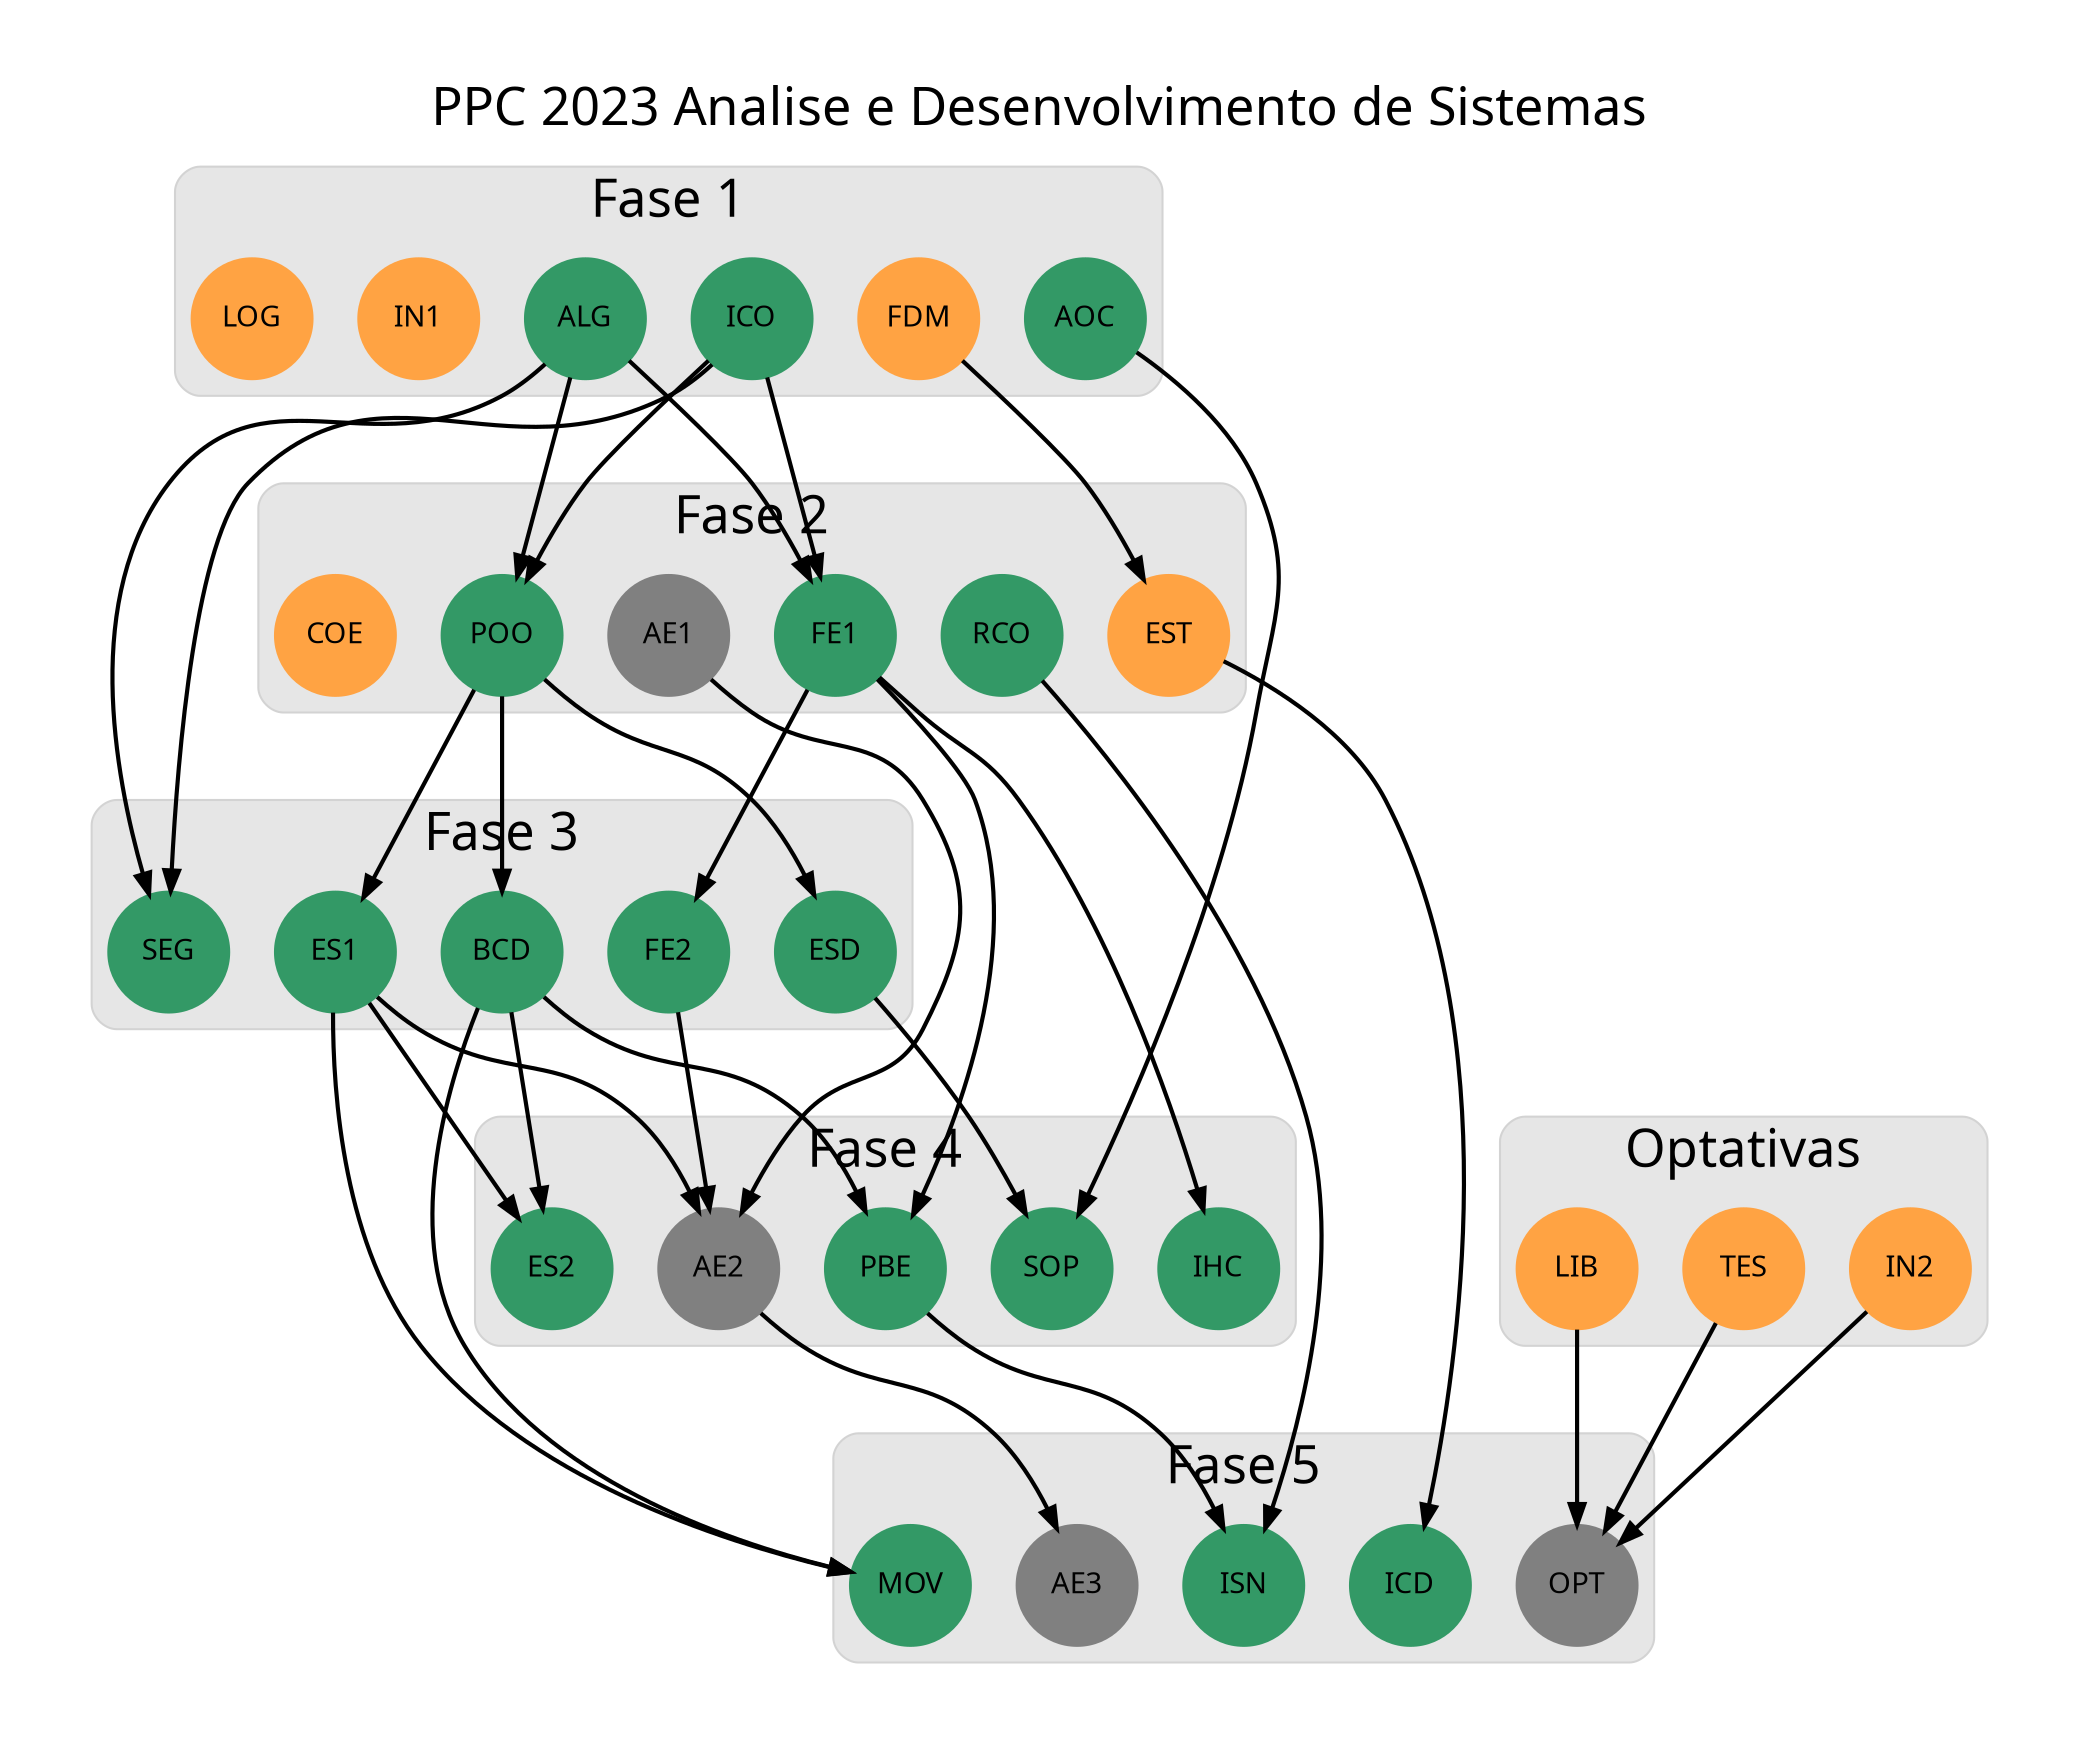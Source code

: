 digraph EngTelecom {
    layout = dot
    label ="PPC 2023 Analise e Desenvolvimento de Sistemas"
    labelloc = t
	  pad="0.5" /* add padding round the edge of the graph */
    graph [nodesep=0.3, ranksep=1.3, fontname="helvetica Neue Ultra Light", fontcolor="#000000", fontsize=25]
    node [shape="circle", width=".8", style="filled", labelloc=c, fontname="helvetica Neue Ultra Light bold", fixedsize=true]
    // edge [color="#fcfcfc", penwidth="2", fontname="helvetica Neue Ultra Light"]
    edge [color="#000000", penwidth="2", fontname="helvetica Neue Ultra Light"]

    // Pré-requisitos

    // Fase 2
    {FDM} -> EST
    {ICO ALG} -> {FE1 POO}
    
    // Fase 3
    {POO} -> {BCD ES1 ESD}
    {FE1} -> FE2
    {ICO ALG} -> SEG

    // Fase 4
    {AE1 ES1 FE2} -> AE2
    {ES1 BCD} -> ES2
    {FE1} -> IHC
    {FE1 BCD} -> PBE
    {AOC ESD} -> SOP

    // Fase 5
    {AE2} -> AE3
    {EST} -> ICD
    {PBE RCO} -> ISN
    {ES1 BCD} -> MOV

    {IN2 TES LIB} -> OPT

    // Fases
    subgraph clusterFase1 {
      label = "Fase 1"
      style="rounded"
      bgcolor= "#e6e6e6" #"#5b6e8b"
      color = lightgrey

      ALG AOC FDM ICO IN1 LOG
    }

    subgraph clusterFase2 {
      label = "Fase 2"
      style="rounded"
      bgcolor="#e6e6e6"
      color = lightgrey

      AE1 COE EST FE1 POO RCO 
    }

    subgraph clusterFase3 {
      label = "Fase 3"
      style="rounded"
      bgcolor="#e6e6e6"
      color = lightgrey

      BCD ESD ES1 FE2 SEG
    }

    subgraph clusterFase4 {
      label = "Fase 4"
      style="rounded"
      bgcolor="#e6e6e6"
      color=lightgrey

      AE2 ES2 IHC PBE SOP
    }

    subgraph clusterFase5 {
      label = "Fase 5"
      style="rounded"
      bgcolor="#e6e6e6"
      color=lightgrey

      AE3 ICD ISN MOV OPT
    }

    subgraph clusterOpt {
      label = "Optativas"
      style="rounded"
      bgcolor="#e6e6e6"
      color=lightgrey

      TES LIB IN2
    }


    // A expressão regular abaixo serve para substituir as propriedades
    // dos nós, por exemplo, para adicionar a propriedade color

    // find: (\w{3,4}) (\[ch=\d{2,3})
    // replace: $1 $2, color="#FFA343, id=$1

    // Propriedades dos nós
    ALG [ch=80, color="#339966", id=ALG]
    AOC [ch=80, color="#339966", id=AOC]
    LOG [ch=40, color="#FFA343", id=LOG]
    FDM [ch=80, color="#FFA343", id=FDM]
    ICO [ch=80, color="#339966", id=ICO]
    IN1 [ch=40, color="#FFA343", id=IN1]
    
    AE1 [ch=40, color="#808080", id=AE1]
    EST [ch=80, color="#FFA343", id=EST]
    FE1 [ch=80, color="#339966", id=FE1]
    COE [ch=40, color="#FFA343", id=COE]
    POO [ch=80, color="#339966", id=POO]
    RCO [ch=80, color="#339966", id=RCO] 
    
    AE2 [ch=80, color="#808080", id=AE2]
    ES2 [ch=80, color="#339966", id=ES2]
    IHC [ch=80, color="#339966", id=IHC]
    PBE [ch=80, color="#339966", id=PBE] 
    SOP [ch=80, color="#339966", id=SOP]

    BCD [ch=80, color="#339966", id=BCD]
    ES1 [ch=80, color="#339966", id=ES1]
    ESD [ch=80, color="#339966", id=ESD]
    FE2 [ch=80, color="#339966", id=FE2] 
    SEG [ch=80, color="#339966", id=SEG]

    AE3 [ch=80, color="#808080", id=AE3]
    ICD [ch=80, color="#339966", id=ICD]
    ISN [ch=120, color="#339966", id=ISN]
    MOV [ch=80, color="#339966", id=MOV] 
    OPT [ch=40, color="#808080", id=OPT]

    TES [ch=40, color="#FFA343", id=TES]
    LIB [ch=40, color="#FFA343", id=LIB]
    IN2 [ch=40, color="#FFA343", id=IN2]
}
